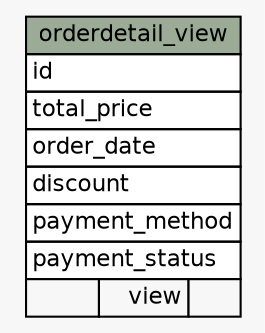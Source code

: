 // dot 2.36.0 on Linux 3.13.0-32-generic
// SchemaSpy rev 590
digraph "orderdetail_view" {
  graph [
    rankdir="RL"
    bgcolor="#f7f7f7"
    nodesep="0.18"
    ranksep="0.46"
    fontname="Helvetica"
    fontsize="11"
  ];
  node [
    fontname="Helvetica"
    fontsize="11"
    shape="plaintext"
  ];
  edge [
    arrowsize="0.8"
  ];
  "orderdetail_view" [
    label=<
    <TABLE BORDER="0" CELLBORDER="1" CELLSPACING="0" BGCOLOR="#ffffff">
      <TR><TD COLSPAN="3" BGCOLOR="#9bab96" ALIGN="CENTER">orderdetail_view</TD></TR>
      <TR><TD PORT="id" COLSPAN="3" ALIGN="LEFT">id</TD></TR>
      <TR><TD PORT="total_price" COLSPAN="3" ALIGN="LEFT">total_price</TD></TR>
      <TR><TD PORT="order_date" COLSPAN="3" ALIGN="LEFT">order_date</TD></TR>
      <TR><TD PORT="discount" COLSPAN="3" ALIGN="LEFT">discount</TD></TR>
      <TR><TD PORT="payment_method" COLSPAN="3" ALIGN="LEFT">payment_method</TD></TR>
      <TR><TD PORT="payment_status" COLSPAN="3" ALIGN="LEFT">payment_status</TD></TR>
      <TR><TD ALIGN="LEFT" BGCOLOR="#f7f7f7">  </TD><TD ALIGN="RIGHT" BGCOLOR="#f7f7f7">view</TD><TD ALIGN="RIGHT" BGCOLOR="#f7f7f7">  </TD></TR>
    </TABLE>>
    URL="tables/orderdetail_view.html"
    tooltip="orderdetail_view"
  ];
}
